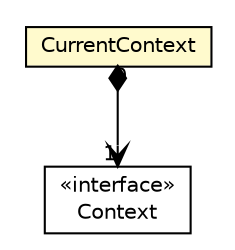 #!/usr/local/bin/dot
#
# Class diagram 
# Generated by UMLGraph version R5_6-24-gf6e263 (http://www.umlgraph.org/)
#

digraph G {
	edge [fontname="Helvetica",fontsize=10,labelfontname="Helvetica",labelfontsize=10];
	node [fontname="Helvetica",fontsize=10,shape=plaintext];
	nodesep=0.25;
	ranksep=0.5;
	// io.werval.api.context.Context
	c14047 [label=<<table title="io.werval.api.context.Context" border="0" cellborder="1" cellspacing="0" cellpadding="2" port="p" href="./Context.html">
		<tr><td><table border="0" cellspacing="0" cellpadding="1">
<tr><td align="center" balign="center"> &#171;interface&#187; </td></tr>
<tr><td align="center" balign="center"> Context </td></tr>
		</table></td></tr>
		</table>>, URL="./Context.html", fontname="Helvetica", fontcolor="black", fontsize=10.0];
	// io.werval.api.context.CurrentContext
	c14048 [label=<<table title="io.werval.api.context.CurrentContext" border="0" cellborder="1" cellspacing="0" cellpadding="2" port="p" bgcolor="lemonChiffon" href="./CurrentContext.html">
		<tr><td><table border="0" cellspacing="0" cellpadding="1">
<tr><td align="center" balign="center"> CurrentContext </td></tr>
		</table></td></tr>
		</table>>, URL="./CurrentContext.html", fontname="Helvetica", fontcolor="black", fontsize=10.0];
	// io.werval.api.context.CurrentContext NAVCOMPOSED io.werval.api.context.Context
	c14048:p -> c14047:p [taillabel="0", label="", headlabel="1", fontname="Helvetica", fontcolor="black", fontsize=10.0, color="black", arrowhead=open, arrowtail=diamond, dir=both];
}

